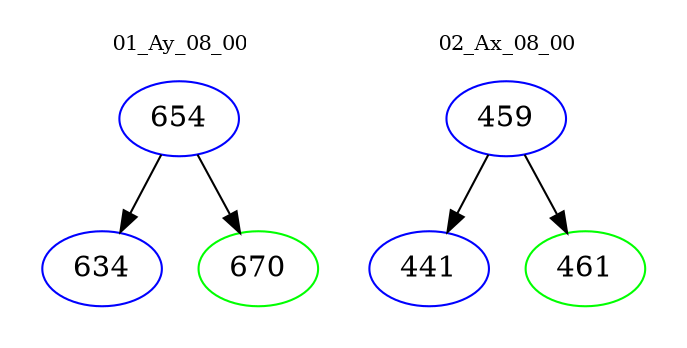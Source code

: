 digraph{
subgraph cluster_0 {
color = white
label = "01_Ay_08_00";
fontsize=10;
T0_654 [label="654", color="blue"]
T0_654 -> T0_634 [color="black"]
T0_634 [label="634", color="blue"]
T0_654 -> T0_670 [color="black"]
T0_670 [label="670", color="green"]
}
subgraph cluster_1 {
color = white
label = "02_Ax_08_00";
fontsize=10;
T1_459 [label="459", color="blue"]
T1_459 -> T1_441 [color="black"]
T1_441 [label="441", color="blue"]
T1_459 -> T1_461 [color="black"]
T1_461 [label="461", color="green"]
}
}
